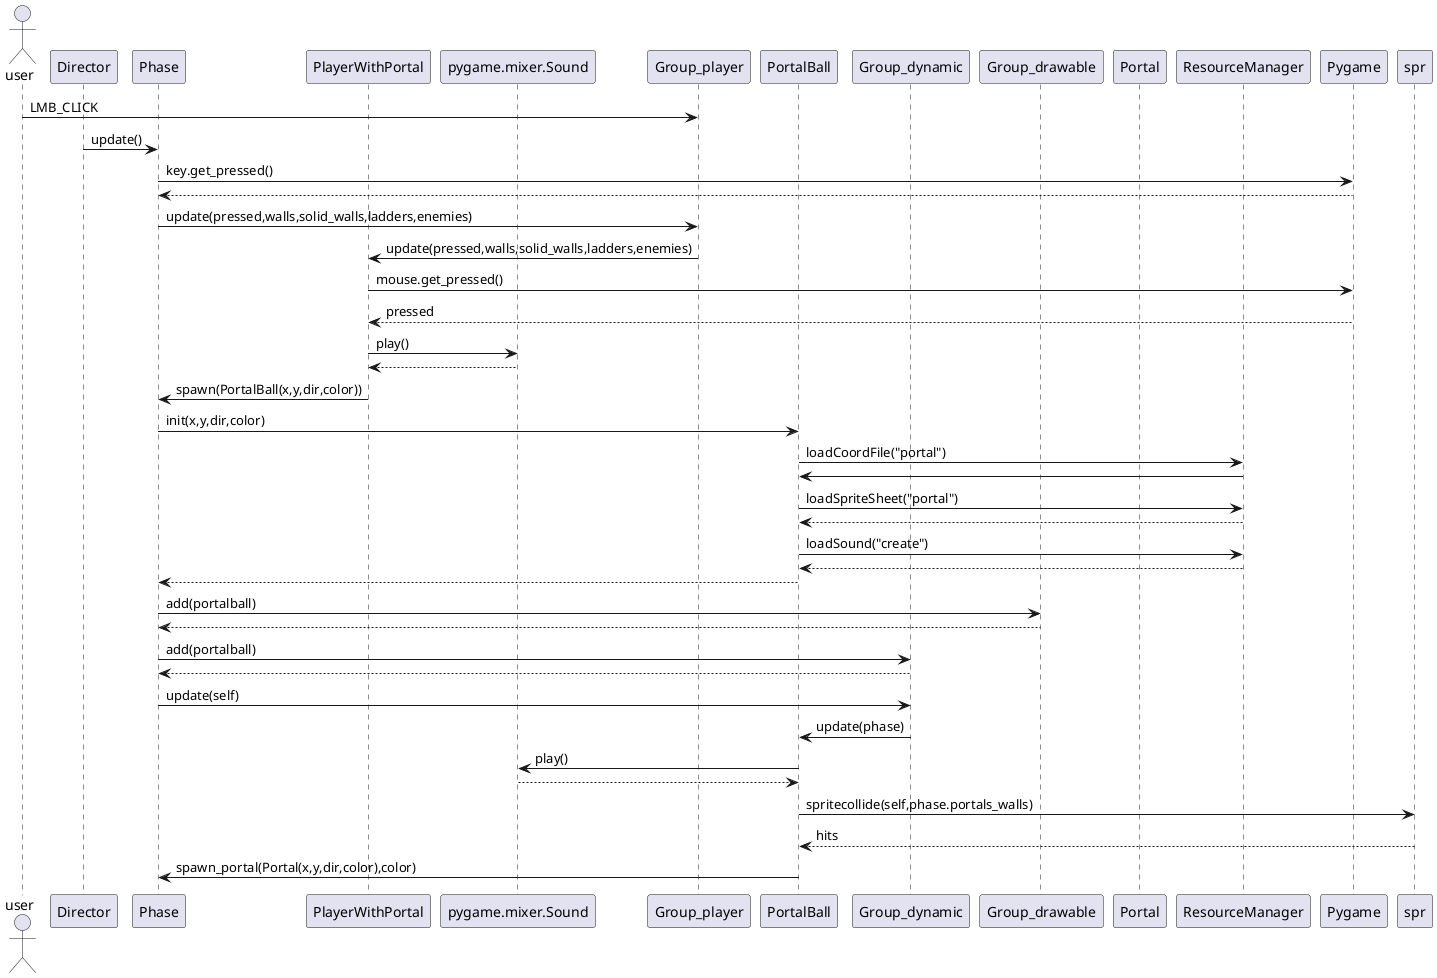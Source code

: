 @startuml
actor user as user
participant Director as dir
participant Phase as phase
participant PlayerWithPortal as player
participant pygame.mixer.Sound as sound
participant Group_player as pg
participant PortalBall as ball
participant Group_dynamic as dyn
participant Group_drawable as draw
participant Portal as portal
participant ResourceManager as rm
participant Pygame as pygame
user->pg:LMB_CLICK
dir->phase:update()
phase->pygame:key.get_pressed()
phase<--pygame:
phase->pg:update(pressed,walls,solid_walls,ladders,enemies)
pg->player:update(pressed,walls,solid_walls,ladders,enemies)
player->pygame:mouse.get_pressed()
player<--pygame:pressed
player->sound:play()
player<--sound
player->phase:spawn(PortalBall(x,y,dir,color))
phase->ball:init(x,y,dir,color)
ball->rm:loadCoordFile("portal")
ball<-rm:
ball->rm:loadSpriteSheet("portal")
ball<--rm:
ball->rm:loadSound("create")
ball<--rm:
phase<--ball:
phase->draw:add(portalball)
phase<--draw
phase->dyn:add(portalball)
phase<--dyn
phase->dyn:update(self)
dyn->ball:update(phase)
ball->sound:play()
ball<--sound
ball->spr:spritecollide(self,phase.portals_walls)
ball<--spr:hits
ball->phase:spawn_portal(Portal(x,y,dir,color),color)
@enduml